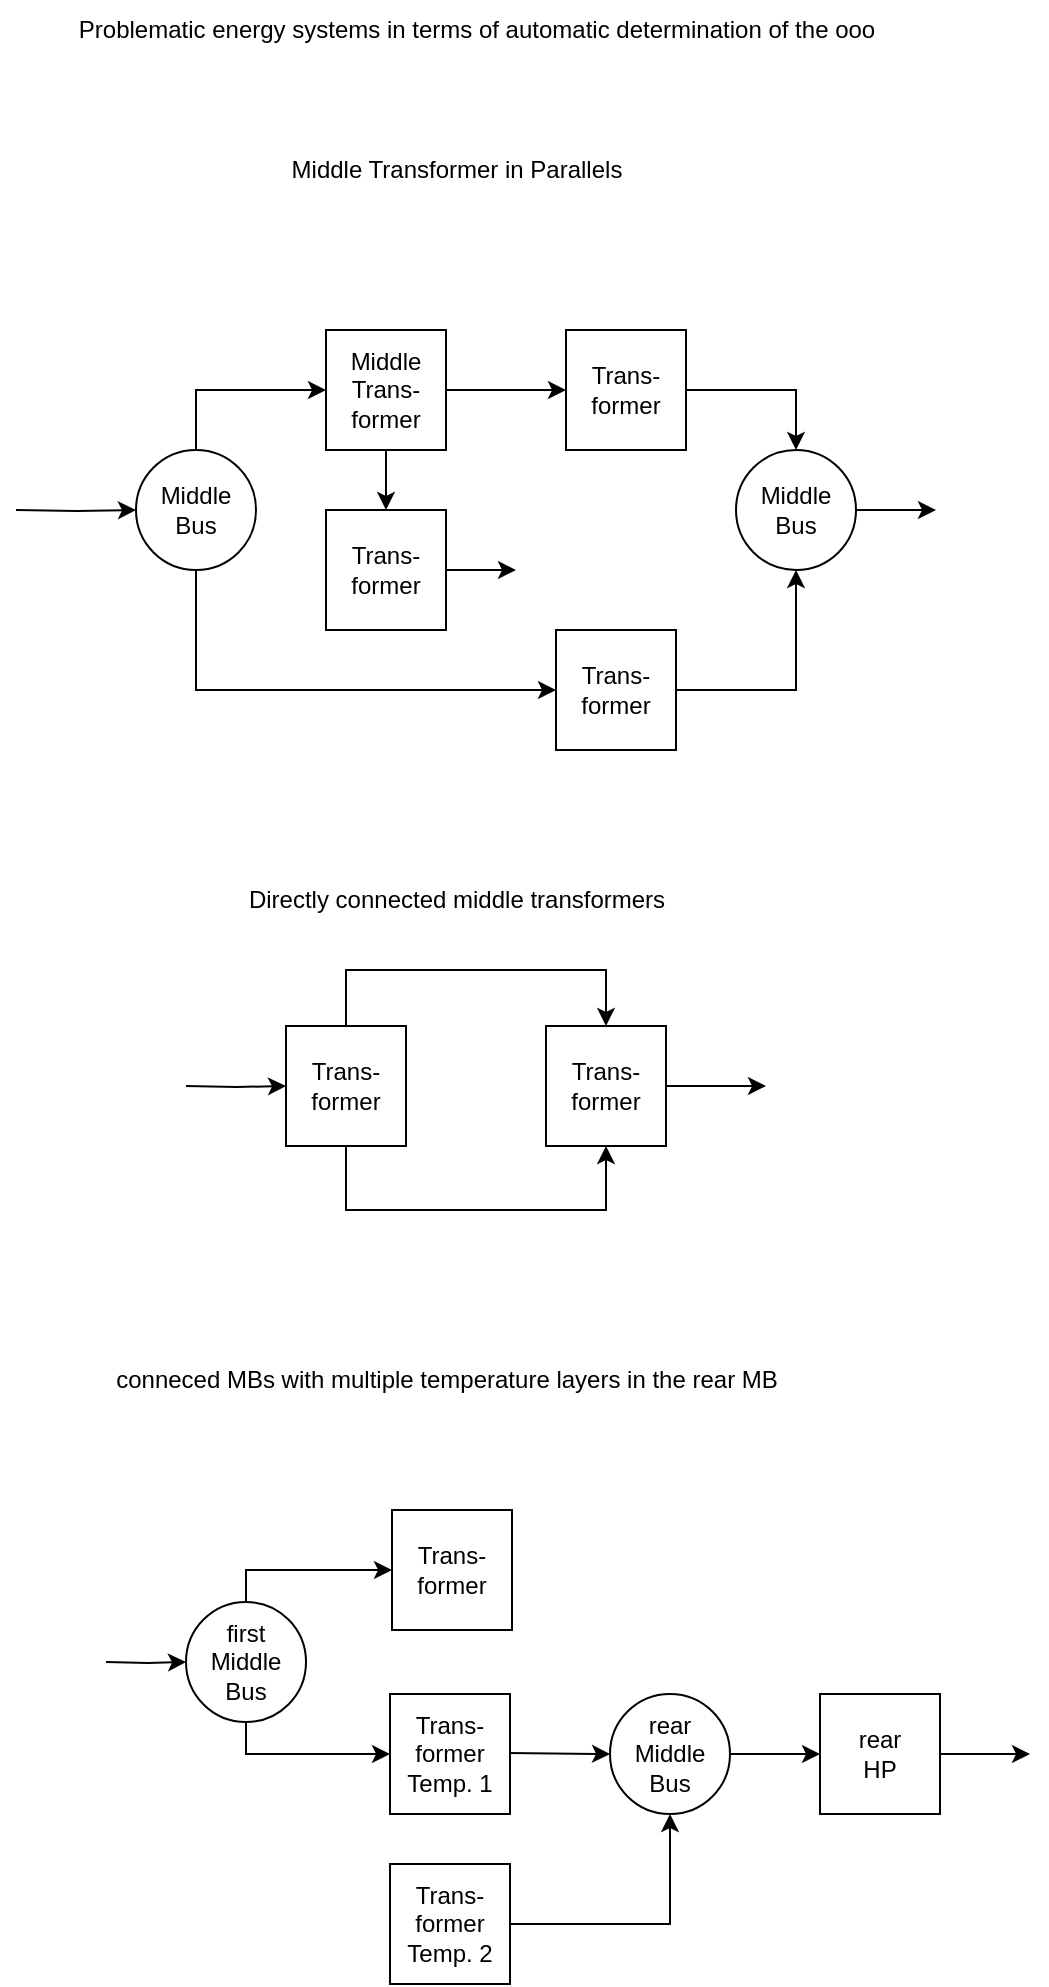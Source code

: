 <mxfile version="20.6.2" type="device"><diagram id="3H2xP5uKBopvndJZnY6-" name="Seite-1"><mxGraphModel dx="-3790" dy="-7486" grid="1" gridSize="10" guides="1" tooltips="1" connect="1" arrows="1" fold="1" page="1" pageScale="1" pageWidth="1654" pageHeight="1169" math="0" shadow="0"><root><mxCell id="0"/><mxCell id="1" parent="0"/><mxCell id="e8C96fmqMuXCuHJOgT-o-2" value="" style="edgeStyle=orthogonalEdgeStyle;rounded=0;orthogonalLoop=1;jettySize=auto;html=1;fontSize=15;fontColor=#141414;startArrow=none;startFill=0;" parent="1" source="e8C96fmqMuXCuHJOgT-o-7" target="e8C96fmqMuXCuHJOgT-o-3" edge="1"><mxGeometry relative="1" as="geometry"/></mxCell><mxCell id="e8C96fmqMuXCuHJOgT-o-3" value="Trans-former" style="rounded=0;whiteSpace=wrap;html=1;" parent="1" vertex="1"><mxGeometry x="5360" y="8360" width="60" height="60" as="geometry"/></mxCell><mxCell id="e8C96fmqMuXCuHJOgT-o-4" value="" style="edgeStyle=orthogonalEdgeStyle;rounded=0;orthogonalLoop=1;jettySize=auto;html=1;fontSize=15;fontColor=#141414;startArrow=none;startFill=0;" parent="1" source="e8C96fmqMuXCuHJOgT-o-3" target="e8C96fmqMuXCuHJOgT-o-6" edge="1"><mxGeometry relative="1" as="geometry"><Array as="points"><mxPoint x="5475" y="8390"/></Array></mxGeometry></mxCell><mxCell id="e8C96fmqMuXCuHJOgT-o-5" style="edgeStyle=orthogonalEdgeStyle;rounded=0;orthogonalLoop=1;jettySize=auto;html=1;fontSize=14;" parent="1" source="e8C96fmqMuXCuHJOgT-o-6" edge="1"><mxGeometry relative="1" as="geometry"><mxPoint x="5545" y="8450" as="targetPoint"/></mxGeometry></mxCell><mxCell id="e8C96fmqMuXCuHJOgT-o-6" value="Middle Bus" style="ellipse;whiteSpace=wrap;html=1;" parent="1" vertex="1"><mxGeometry x="5445" y="8420" width="60" height="60" as="geometry"/></mxCell><mxCell id="e8C96fmqMuXCuHJOgT-o-17" value="" style="edgeStyle=orthogonalEdgeStyle;rounded=0;orthogonalLoop=1;jettySize=auto;html=1;" parent="1" source="e8C96fmqMuXCuHJOgT-o-7" target="e8C96fmqMuXCuHJOgT-o-16" edge="1"><mxGeometry relative="1" as="geometry"/></mxCell><mxCell id="e8C96fmqMuXCuHJOgT-o-7" value="Middle Trans-former" style="rounded=0;whiteSpace=wrap;html=1;" parent="1" vertex="1"><mxGeometry x="5240" y="8360" width="60" height="60" as="geometry"/></mxCell><mxCell id="e8C96fmqMuXCuHJOgT-o-8" value="" style="edgeStyle=orthogonalEdgeStyle;rounded=0;orthogonalLoop=1;jettySize=auto;html=1;fontSize=15;fontColor=#141414;startArrow=none;startFill=0;entryX=0.5;entryY=1;entryDx=0;entryDy=0;exitX=1;exitY=0.5;exitDx=0;exitDy=0;" parent="1" source="e8C96fmqMuXCuHJOgT-o-9" target="e8C96fmqMuXCuHJOgT-o-6" edge="1"><mxGeometry relative="1" as="geometry"><mxPoint x="5479.25" y="8530" as="targetPoint"/><Array as="points"/><mxPoint x="5395" y="8510" as="sourcePoint"/></mxGeometry></mxCell><mxCell id="e8C96fmqMuXCuHJOgT-o-9" value="Trans-former" style="rounded=0;whiteSpace=wrap;html=1;" parent="1" vertex="1"><mxGeometry x="5355" y="8510" width="60" height="60" as="geometry"/></mxCell><mxCell id="e8C96fmqMuXCuHJOgT-o-10" style="edgeStyle=orthogonalEdgeStyle;rounded=0;orthogonalLoop=1;jettySize=auto;html=1;entryX=0;entryY=0.5;entryDx=0;entryDy=0;fontSize=14;" parent="1" source="e8C96fmqMuXCuHJOgT-o-13" target="e8C96fmqMuXCuHJOgT-o-7" edge="1"><mxGeometry relative="1" as="geometry"><Array as="points"><mxPoint x="5175" y="8390"/></Array></mxGeometry></mxCell><mxCell id="e8C96fmqMuXCuHJOgT-o-11" style="edgeStyle=orthogonalEdgeStyle;rounded=0;orthogonalLoop=1;jettySize=auto;html=1;entryX=0;entryY=0.5;entryDx=0;entryDy=0;fontSize=14;exitX=0.5;exitY=1;exitDx=0;exitDy=0;" parent="1" source="e8C96fmqMuXCuHJOgT-o-13" target="e8C96fmqMuXCuHJOgT-o-9" edge="1"><mxGeometry relative="1" as="geometry"><mxPoint x="5155.75" y="8530" as="sourcePoint"/></mxGeometry></mxCell><mxCell id="e8C96fmqMuXCuHJOgT-o-12" style="edgeStyle=orthogonalEdgeStyle;rounded=0;orthogonalLoop=1;jettySize=auto;html=1;fontSize=14;" parent="1" target="e8C96fmqMuXCuHJOgT-o-13" edge="1"><mxGeometry relative="1" as="geometry"><mxPoint x="5085" y="8450" as="sourcePoint"/></mxGeometry></mxCell><mxCell id="e8C96fmqMuXCuHJOgT-o-13" value="Middle Bus" style="ellipse;whiteSpace=wrap;html=1;" parent="1" vertex="1"><mxGeometry x="5145" y="8420" width="60" height="60" as="geometry"/></mxCell><mxCell id="e8C96fmqMuXCuHJOgT-o-14" value="Problematic energy systems in terms of automatic determination of the ooo" style="text;html=1;align=center;verticalAlign=middle;resizable=0;points=[];autosize=1;strokeColor=none;fillColor=none;" parent="1" vertex="1"><mxGeometry x="5105" y="8195" width="420" height="30" as="geometry"/></mxCell><mxCell id="e8C96fmqMuXCuHJOgT-o-27" style="edgeStyle=orthogonalEdgeStyle;rounded=0;orthogonalLoop=1;jettySize=auto;html=1;" parent="1" source="e8C96fmqMuXCuHJOgT-o-16" edge="1"><mxGeometry relative="1" as="geometry"><mxPoint x="5335" y="8480" as="targetPoint"/></mxGeometry></mxCell><mxCell id="e8C96fmqMuXCuHJOgT-o-16" value="Trans-former" style="rounded=0;whiteSpace=wrap;html=1;" parent="1" vertex="1"><mxGeometry x="5240" y="8450" width="60" height="60" as="geometry"/></mxCell><mxCell id="e8C96fmqMuXCuHJOgT-o-19" value="Middle Transformer in Parallels" style="text;html=1;align=center;verticalAlign=middle;resizable=0;points=[];autosize=1;strokeColor=none;fillColor=none;" parent="1" vertex="1"><mxGeometry x="5210" y="8265" width="190" height="30" as="geometry"/></mxCell><mxCell id="e8C96fmqMuXCuHJOgT-o-23" style="edgeStyle=orthogonalEdgeStyle;rounded=0;orthogonalLoop=1;jettySize=auto;html=1;entryX=0.5;entryY=0;entryDx=0;entryDy=0;" parent="1" source="e8C96fmqMuXCuHJOgT-o-21" target="e8C96fmqMuXCuHJOgT-o-22" edge="1"><mxGeometry relative="1" as="geometry"><Array as="points"><mxPoint x="5250" y="8680"/><mxPoint x="5380" y="8680"/></Array></mxGeometry></mxCell><mxCell id="e8C96fmqMuXCuHJOgT-o-24" style="edgeStyle=orthogonalEdgeStyle;rounded=0;orthogonalLoop=1;jettySize=auto;html=1;entryX=0.5;entryY=1;entryDx=0;entryDy=0;" parent="1" source="e8C96fmqMuXCuHJOgT-o-21" target="e8C96fmqMuXCuHJOgT-o-22" edge="1"><mxGeometry relative="1" as="geometry"><Array as="points"><mxPoint x="5250" y="8800"/><mxPoint x="5380" y="8800"/></Array></mxGeometry></mxCell><mxCell id="e8C96fmqMuXCuHJOgT-o-25" style="edgeStyle=orthogonalEdgeStyle;rounded=0;orthogonalLoop=1;jettySize=auto;html=1;" parent="1" target="e8C96fmqMuXCuHJOgT-o-21" edge="1"><mxGeometry relative="1" as="geometry"><mxPoint x="5170" y="8738" as="sourcePoint"/></mxGeometry></mxCell><mxCell id="e8C96fmqMuXCuHJOgT-o-21" value="Trans-former" style="rounded=0;whiteSpace=wrap;html=1;" parent="1" vertex="1"><mxGeometry x="5220" y="8708" width="60" height="60" as="geometry"/></mxCell><mxCell id="e8C96fmqMuXCuHJOgT-o-26" style="edgeStyle=orthogonalEdgeStyle;rounded=0;orthogonalLoop=1;jettySize=auto;html=1;" parent="1" source="e8C96fmqMuXCuHJOgT-o-22" edge="1"><mxGeometry relative="1" as="geometry"><mxPoint x="5460" y="8738" as="targetPoint"/></mxGeometry></mxCell><mxCell id="e8C96fmqMuXCuHJOgT-o-22" value="Trans-former" style="rounded=0;whiteSpace=wrap;html=1;" parent="1" vertex="1"><mxGeometry x="5350" y="8708" width="60" height="60" as="geometry"/></mxCell><mxCell id="e8C96fmqMuXCuHJOgT-o-28" value="Directly connected middle transformers" style="text;html=1;align=center;verticalAlign=middle;resizable=0;points=[];autosize=1;strokeColor=none;fillColor=none;" parent="1" vertex="1"><mxGeometry x="5190" y="8630" width="230" height="30" as="geometry"/></mxCell><mxCell id="L0Awcv0ue8fQy1b8mvqB-1" value="" style="edgeStyle=orthogonalEdgeStyle;rounded=0;orthogonalLoop=1;jettySize=auto;html=1;fontSize=15;fontColor=#141414;startArrow=none;startFill=0;entryX=0;entryY=0.5;entryDx=0;entryDy=0;" parent="1" edge="1" target="L0Awcv0ue8fQy1b8mvqB-5"><mxGeometry relative="1" as="geometry"><mxPoint x="5327" y="9071.5" as="sourcePoint"/><mxPoint x="5387" y="9071.5" as="targetPoint"/></mxGeometry></mxCell><mxCell id="L0Awcv0ue8fQy1b8mvqB-2" value="Trans-former" style="rounded=0;whiteSpace=wrap;html=1;" parent="1" vertex="1"><mxGeometry x="5273" y="8950" width="60" height="60" as="geometry"/></mxCell><mxCell id="L0Awcv0ue8fQy1b8mvqB-24" style="edgeStyle=orthogonalEdgeStyle;rounded=0;orthogonalLoop=1;jettySize=auto;html=1;entryX=0;entryY=0.5;entryDx=0;entryDy=0;" parent="1" source="L0Awcv0ue8fQy1b8mvqB-5" target="L0Awcv0ue8fQy1b8mvqB-23" edge="1"><mxGeometry relative="1" as="geometry"/></mxCell><mxCell id="L0Awcv0ue8fQy1b8mvqB-5" value="rear&lt;br&gt;Middle Bus" style="ellipse;whiteSpace=wrap;html=1;" parent="1" vertex="1"><mxGeometry x="5382" y="9042" width="60" height="60" as="geometry"/></mxCell><mxCell id="L0Awcv0ue8fQy1b8mvqB-18" style="edgeStyle=orthogonalEdgeStyle;rounded=0;orthogonalLoop=1;jettySize=auto;html=1;entryX=0;entryY=0.5;entryDx=0;entryDy=0;" parent="1" source="L0Awcv0ue8fQy1b8mvqB-13" target="L0Awcv0ue8fQy1b8mvqB-2" edge="1"><mxGeometry relative="1" as="geometry"><Array as="points"><mxPoint x="5200" y="8980"/></Array></mxGeometry></mxCell><mxCell id="L0Awcv0ue8fQy1b8mvqB-19" style="edgeStyle=orthogonalEdgeStyle;rounded=0;orthogonalLoop=1;jettySize=auto;html=1;entryX=0;entryY=0.5;entryDx=0;entryDy=0;" parent="1" source="L0Awcv0ue8fQy1b8mvqB-13" target="L0Awcv0ue8fQy1b8mvqB-17" edge="1"><mxGeometry relative="1" as="geometry"><Array as="points"><mxPoint x="5200" y="9072"/></Array></mxGeometry></mxCell><mxCell id="PGzXOCGzYZCF92jl05Nn-1" style="edgeStyle=orthogonalEdgeStyle;rounded=0;orthogonalLoop=1;jettySize=auto;html=1;" edge="1" parent="1" target="L0Awcv0ue8fQy1b8mvqB-13"><mxGeometry relative="1" as="geometry"><mxPoint x="5130" y="9026" as="sourcePoint"/></mxGeometry></mxCell><mxCell id="L0Awcv0ue8fQy1b8mvqB-13" value="first&lt;br&gt;Middle Bus" style="ellipse;whiteSpace=wrap;html=1;" parent="1" vertex="1"><mxGeometry x="5170" y="8996" width="60" height="60" as="geometry"/></mxCell><mxCell id="L0Awcv0ue8fQy1b8mvqB-16" value="conneced MBs with multiple temperature layers in the rear MB" style="text;html=1;align=center;verticalAlign=middle;resizable=0;points=[];autosize=1;strokeColor=none;fillColor=none;" parent="1" vertex="1"><mxGeometry x="5125" y="8870" width="350" height="30" as="geometry"/></mxCell><mxCell id="L0Awcv0ue8fQy1b8mvqB-17" value="Trans-former&lt;br&gt;Temp. 1" style="rounded=0;whiteSpace=wrap;html=1;" parent="1" vertex="1"><mxGeometry x="5272" y="9042" width="60" height="60" as="geometry"/></mxCell><mxCell id="L0Awcv0ue8fQy1b8mvqB-22" style="edgeStyle=orthogonalEdgeStyle;rounded=0;orthogonalLoop=1;jettySize=auto;html=1;entryX=0.5;entryY=1;entryDx=0;entryDy=0;" parent="1" source="L0Awcv0ue8fQy1b8mvqB-21" target="L0Awcv0ue8fQy1b8mvqB-5" edge="1"><mxGeometry relative="1" as="geometry"/></mxCell><mxCell id="L0Awcv0ue8fQy1b8mvqB-21" value="Trans-former&lt;br&gt;Temp. 2" style="rounded=0;whiteSpace=wrap;html=1;" parent="1" vertex="1"><mxGeometry x="5272" y="9127" width="60" height="60" as="geometry"/></mxCell><mxCell id="L0Awcv0ue8fQy1b8mvqB-25" style="edgeStyle=orthogonalEdgeStyle;rounded=0;orthogonalLoop=1;jettySize=auto;html=1;" parent="1" source="L0Awcv0ue8fQy1b8mvqB-23" edge="1"><mxGeometry relative="1" as="geometry"><mxPoint x="5592" y="9072" as="targetPoint"/></mxGeometry></mxCell><mxCell id="L0Awcv0ue8fQy1b8mvqB-23" value="rear&lt;br&gt;HP" style="rounded=0;whiteSpace=wrap;html=1;" parent="1" vertex="1"><mxGeometry x="5487" y="9042" width="60" height="60" as="geometry"/></mxCell></root></mxGraphModel></diagram></mxfile>